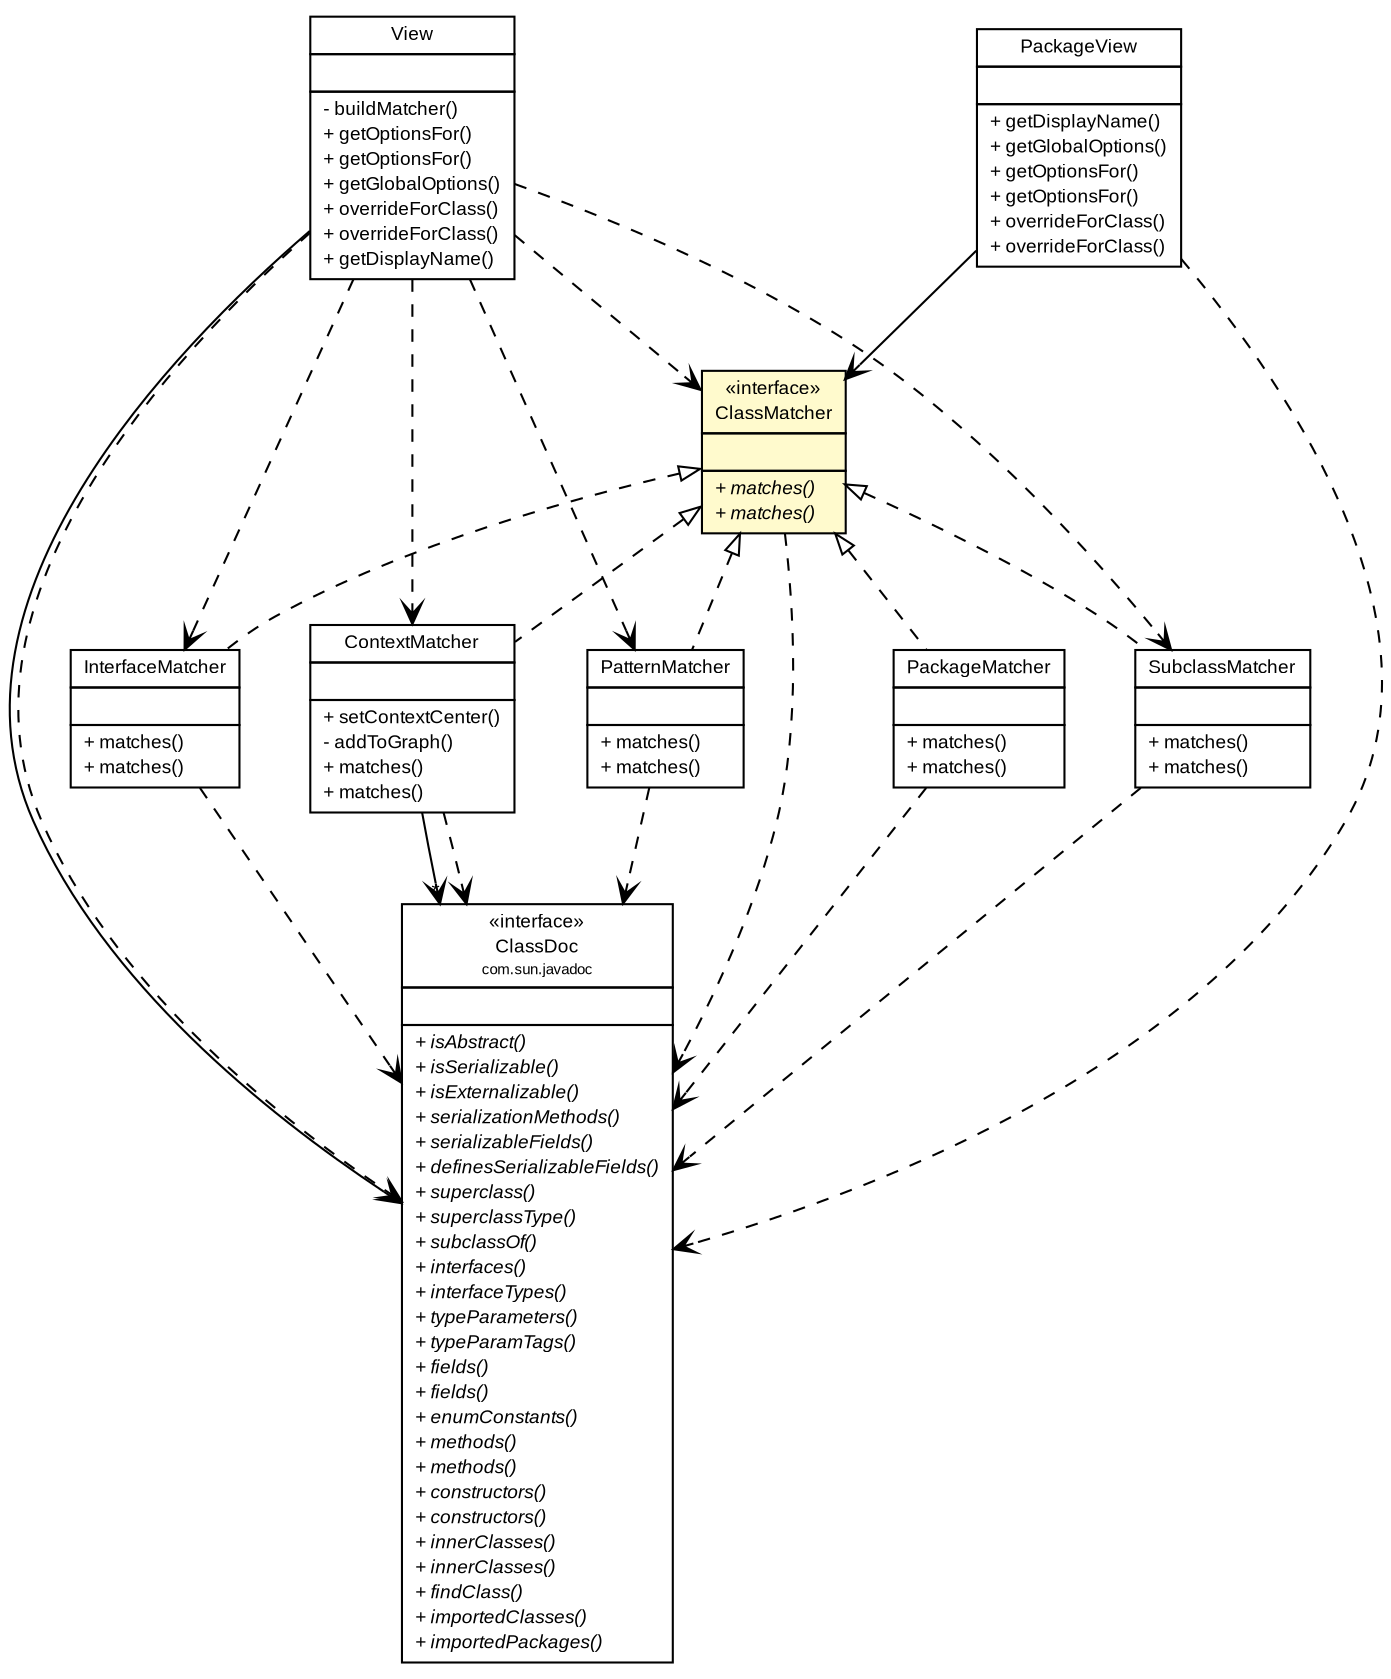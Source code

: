#!/usr/local/bin/dot
#
# Class diagram 
# Generated by UMLGraph version R5_7_2-23-gd0ede4 (http://www.spinellis.gr/umlgraph/)
#

digraph G {
	edge [fontname="arial",fontsize=10,labelfontname="arial",labelfontsize=10];
	node [fontname="arial",fontsize=10,shape=plaintext];
	nodesep=0.25;
	ranksep=0.5;
	// org.umlgraph.doclet.View
	c256 [label=<<table title="org.umlgraph.doclet.View" border="0" cellborder="1" cellspacing="0" cellpadding="2" port="p" href="./View.html" target="_parent">
		<tr><td><table border="0" cellspacing="0" cellpadding="1">
<tr><td align="center" balign="center"> View </td></tr>
		</table></td></tr>
		<tr><td><table border="0" cellspacing="0" cellpadding="1">
<tr><td align="left" balign="left">  </td></tr>
		</table></td></tr>
		<tr><td><table border="0" cellspacing="0" cellpadding="1">
<tr><td align="left" balign="left"> - buildMatcher() </td></tr>
<tr><td align="left" balign="left"> + getOptionsFor() </td></tr>
<tr><td align="left" balign="left"> + getOptionsFor() </td></tr>
<tr><td align="left" balign="left"> + getGlobalOptions() </td></tr>
<tr><td align="left" balign="left"> + overrideForClass() </td></tr>
<tr><td align="left" balign="left"> + overrideForClass() </td></tr>
<tr><td align="left" balign="left"> + getDisplayName() </td></tr>
		</table></td></tr>
		</table>>, URL="./View.html", fontname="arial", fontcolor="black", fontsize=9.0];
	// org.umlgraph.doclet.SubclassMatcher
	c261 [label=<<table title="org.umlgraph.doclet.SubclassMatcher" border="0" cellborder="1" cellspacing="0" cellpadding="2" port="p" href="./SubclassMatcher.html" target="_parent">
		<tr><td><table border="0" cellspacing="0" cellpadding="1">
<tr><td align="center" balign="center"> SubclassMatcher </td></tr>
		</table></td></tr>
		<tr><td><table border="0" cellspacing="0" cellpadding="1">
<tr><td align="left" balign="left">  </td></tr>
		</table></td></tr>
		<tr><td><table border="0" cellspacing="0" cellpadding="1">
<tr><td align="left" balign="left"> + matches() </td></tr>
<tr><td align="left" balign="left"> + matches() </td></tr>
		</table></td></tr>
		</table>>, URL="./SubclassMatcher.html", fontname="arial", fontcolor="black", fontsize=9.0];
	// org.umlgraph.doclet.PatternMatcher
	c267 [label=<<table title="org.umlgraph.doclet.PatternMatcher" border="0" cellborder="1" cellspacing="0" cellpadding="2" port="p" href="./PatternMatcher.html" target="_parent">
		<tr><td><table border="0" cellspacing="0" cellpadding="1">
<tr><td align="center" balign="center"> PatternMatcher </td></tr>
		</table></td></tr>
		<tr><td><table border="0" cellspacing="0" cellpadding="1">
<tr><td align="left" balign="left">  </td></tr>
		</table></td></tr>
		<tr><td><table border="0" cellspacing="0" cellpadding="1">
<tr><td align="left" balign="left"> + matches() </td></tr>
<tr><td align="left" balign="left"> + matches() </td></tr>
		</table></td></tr>
		</table>>, URL="./PatternMatcher.html", fontname="arial", fontcolor="black", fontsize=9.0];
	// org.umlgraph.doclet.PackageView
	c268 [label=<<table title="org.umlgraph.doclet.PackageView" border="0" cellborder="1" cellspacing="0" cellpadding="2" port="p" href="./PackageView.html" target="_parent">
		<tr><td><table border="0" cellspacing="0" cellpadding="1">
<tr><td align="center" balign="center"> PackageView </td></tr>
		</table></td></tr>
		<tr><td><table border="0" cellspacing="0" cellpadding="1">
<tr><td align="left" balign="left">  </td></tr>
		</table></td></tr>
		<tr><td><table border="0" cellspacing="0" cellpadding="1">
<tr><td align="left" balign="left"> + getDisplayName() </td></tr>
<tr><td align="left" balign="left"> + getGlobalOptions() </td></tr>
<tr><td align="left" balign="left"> + getOptionsFor() </td></tr>
<tr><td align="left" balign="left"> + getOptionsFor() </td></tr>
<tr><td align="left" balign="left"> + overrideForClass() </td></tr>
<tr><td align="left" balign="left"> + overrideForClass() </td></tr>
		</table></td></tr>
		</table>>, URL="./PackageView.html", fontname="arial", fontcolor="black", fontsize=9.0];
	// org.umlgraph.doclet.PackageMatcher
	c269 [label=<<table title="org.umlgraph.doclet.PackageMatcher" border="0" cellborder="1" cellspacing="0" cellpadding="2" port="p" href="./PackageMatcher.html" target="_parent">
		<tr><td><table border="0" cellspacing="0" cellpadding="1">
<tr><td align="center" balign="center"> PackageMatcher </td></tr>
		</table></td></tr>
		<tr><td><table border="0" cellspacing="0" cellpadding="1">
<tr><td align="left" balign="left">  </td></tr>
		</table></td></tr>
		<tr><td><table border="0" cellspacing="0" cellpadding="1">
<tr><td align="left" balign="left"> + matches() </td></tr>
<tr><td align="left" balign="left"> + matches() </td></tr>
		</table></td></tr>
		</table>>, URL="./PackageMatcher.html", fontname="arial", fontcolor="black", fontsize=9.0];
	// org.umlgraph.doclet.InterfaceMatcher
	c272 [label=<<table title="org.umlgraph.doclet.InterfaceMatcher" border="0" cellborder="1" cellspacing="0" cellpadding="2" port="p" href="./InterfaceMatcher.html" target="_parent">
		<tr><td><table border="0" cellspacing="0" cellpadding="1">
<tr><td align="center" balign="center"> InterfaceMatcher </td></tr>
		</table></td></tr>
		<tr><td><table border="0" cellspacing="0" cellpadding="1">
<tr><td align="left" balign="left">  </td></tr>
		</table></td></tr>
		<tr><td><table border="0" cellspacing="0" cellpadding="1">
<tr><td align="left" balign="left"> + matches() </td></tr>
<tr><td align="left" balign="left"> + matches() </td></tr>
		</table></td></tr>
		</table>>, URL="./InterfaceMatcher.html", fontname="arial", fontcolor="black", fontsize=9.0];
	// org.umlgraph.doclet.ContextMatcher
	c274 [label=<<table title="org.umlgraph.doclet.ContextMatcher" border="0" cellborder="1" cellspacing="0" cellpadding="2" port="p" href="./ContextMatcher.html" target="_parent">
		<tr><td><table border="0" cellspacing="0" cellpadding="1">
<tr><td align="center" balign="center"> ContextMatcher </td></tr>
		</table></td></tr>
		<tr><td><table border="0" cellspacing="0" cellpadding="1">
<tr><td align="left" balign="left">  </td></tr>
		</table></td></tr>
		<tr><td><table border="0" cellspacing="0" cellpadding="1">
<tr><td align="left" balign="left"> + setContextCenter() </td></tr>
<tr><td align="left" balign="left"> - addToGraph() </td></tr>
<tr><td align="left" balign="left"> + matches() </td></tr>
<tr><td align="left" balign="left"> + matches() </td></tr>
		</table></td></tr>
		</table>>, URL="./ContextMatcher.html", fontname="arial", fontcolor="black", fontsize=9.0];
	// org.umlgraph.doclet.ClassMatcher
	c277 [label=<<table title="org.umlgraph.doclet.ClassMatcher" border="0" cellborder="1" cellspacing="0" cellpadding="2" port="p" bgcolor="lemonChiffon" href="./ClassMatcher.html" target="_parent">
		<tr><td><table border="0" cellspacing="0" cellpadding="1">
<tr><td align="center" balign="center"> &#171;interface&#187; </td></tr>
<tr><td align="center" balign="center"> ClassMatcher </td></tr>
		</table></td></tr>
		<tr><td><table border="0" cellspacing="0" cellpadding="1">
<tr><td align="left" balign="left">  </td></tr>
		</table></td></tr>
		<tr><td><table border="0" cellspacing="0" cellpadding="1">
<tr><td align="left" balign="left"><font face="arial italic" point-size="9.0"> + matches() </font></td></tr>
<tr><td align="left" balign="left"><font face="arial italic" point-size="9.0"> + matches() </font></td></tr>
		</table></td></tr>
		</table>>, URL="./ClassMatcher.html", fontname="arial", fontcolor="black", fontsize=9.0];
	// org.umlgraph.doclet.View DEPEND org.umlgraph.doclet.ClassMatcher
	c256:p -> c277:p [taillabel="", label="", headlabel="", fontname="arial", fontcolor="black", fontsize=10.0, color="black", arrowhead=open, style=dashed];
	// org.umlgraph.doclet.View DEPEND org.umlgraph.doclet.InterfaceMatcher
	c256:p -> c272:p [taillabel="", label="", headlabel="", fontname="arial", fontcolor="black", fontsize=10.0, color="black", arrowhead=open, style=dashed];
	// org.umlgraph.doclet.View DEPEND org.umlgraph.doclet.PatternMatcher
	c256:p -> c267:p [taillabel="", label="", headlabel="", fontname="arial", fontcolor="black", fontsize=10.0, color="black", arrowhead=open, style=dashed];
	// org.umlgraph.doclet.View DEPEND org.umlgraph.doclet.SubclassMatcher
	c256:p -> c261:p [taillabel="", label="", headlabel="", fontname="arial", fontcolor="black", fontsize=10.0, color="black", arrowhead=open, style=dashed];
	// org.umlgraph.doclet.View DEPEND org.umlgraph.doclet.ContextMatcher
	c256:p -> c274:p [taillabel="", label="", headlabel="", fontname="arial", fontcolor="black", fontsize=10.0, color="black", arrowhead=open, style=dashed];
	//org.umlgraph.doclet.SubclassMatcher implements org.umlgraph.doclet.ClassMatcher
	c277:p -> c261:p [dir=back,arrowtail=empty,style=dashed];
	//org.umlgraph.doclet.PatternMatcher implements org.umlgraph.doclet.ClassMatcher
	c277:p -> c267:p [dir=back,arrowtail=empty,style=dashed];
	//org.umlgraph.doclet.PackageMatcher implements org.umlgraph.doclet.ClassMatcher
	c277:p -> c269:p [dir=back,arrowtail=empty,style=dashed];
	//org.umlgraph.doclet.InterfaceMatcher implements org.umlgraph.doclet.ClassMatcher
	c277:p -> c272:p [dir=back,arrowtail=empty,style=dashed];
	//org.umlgraph.doclet.ContextMatcher implements org.umlgraph.doclet.ClassMatcher
	c277:p -> c274:p [dir=back,arrowtail=empty,style=dashed];
	// org.umlgraph.doclet.View NAVASSOC com.sun.javadoc.ClassDoc
	c256:p -> c283:p [taillabel="", label="", headlabel="", fontname="arial", fontcolor="black", fontsize=10.0, color="black", arrowhead=open];
	// org.umlgraph.doclet.PackageView NAVASSOC org.umlgraph.doclet.ClassMatcher
	c268:p -> c277:p [taillabel="", label="", headlabel="", fontname="arial", fontcolor="black", fontsize=10.0, color="black", arrowhead=open];
	// org.umlgraph.doclet.ContextMatcher NAVASSOC com.sun.javadoc.ClassDoc
	c274:p -> c283:p [taillabel="", label="", headlabel="*", fontname="arial", fontcolor="black", fontsize=10.0, color="black", arrowhead=open];
	// org.umlgraph.doclet.View DEPEND com.sun.javadoc.ClassDoc
	c256:p -> c283:p [taillabel="", label="", headlabel="", fontname="arial", fontcolor="black", fontsize=10.0, color="black", arrowhead=open, style=dashed];
	// org.umlgraph.doclet.SubclassMatcher DEPEND com.sun.javadoc.ClassDoc
	c261:p -> c283:p [taillabel="", label="", headlabel="", fontname="arial", fontcolor="black", fontsize=10.0, color="black", arrowhead=open, style=dashed];
	// org.umlgraph.doclet.PatternMatcher DEPEND com.sun.javadoc.ClassDoc
	c267:p -> c283:p [taillabel="", label="", headlabel="", fontname="arial", fontcolor="black", fontsize=10.0, color="black", arrowhead=open, style=dashed];
	// org.umlgraph.doclet.PackageView DEPEND com.sun.javadoc.ClassDoc
	c268:p -> c283:p [taillabel="", label="", headlabel="", fontname="arial", fontcolor="black", fontsize=10.0, color="black", arrowhead=open, style=dashed];
	// org.umlgraph.doclet.PackageMatcher DEPEND com.sun.javadoc.ClassDoc
	c269:p -> c283:p [taillabel="", label="", headlabel="", fontname="arial", fontcolor="black", fontsize=10.0, color="black", arrowhead=open, style=dashed];
	// org.umlgraph.doclet.InterfaceMatcher DEPEND com.sun.javadoc.ClassDoc
	c272:p -> c283:p [taillabel="", label="", headlabel="", fontname="arial", fontcolor="black", fontsize=10.0, color="black", arrowhead=open, style=dashed];
	// org.umlgraph.doclet.ContextMatcher DEPEND com.sun.javadoc.ClassDoc
	c274:p -> c283:p [taillabel="", label="", headlabel="", fontname="arial", fontcolor="black", fontsize=10.0, color="black", arrowhead=open, style=dashed];
	// org.umlgraph.doclet.ClassMatcher DEPEND com.sun.javadoc.ClassDoc
	c277:p -> c283:p [taillabel="", label="", headlabel="", fontname="arial", fontcolor="black", fontsize=10.0, color="black", arrowhead=open, style=dashed];
	// com.sun.javadoc.ClassDoc
	c283 [label=<<table title="com.sun.javadoc.ClassDoc" border="0" cellborder="1" cellspacing="0" cellpadding="2" port="p" href="http://docs.oracle.com/javase/7/docs/jdk/api/javadoc/doclet/com/sun/javadoc/ClassDoc.html" target="_parent">
		<tr><td><table border="0" cellspacing="0" cellpadding="1">
<tr><td align="center" balign="center"> &#171;interface&#187; </td></tr>
<tr><td align="center" balign="center"> ClassDoc </td></tr>
<tr><td align="center" balign="center"><font point-size="7.0"> com.sun.javadoc </font></td></tr>
		</table></td></tr>
		<tr><td><table border="0" cellspacing="0" cellpadding="1">
<tr><td align="left" balign="left">  </td></tr>
		</table></td></tr>
		<tr><td><table border="0" cellspacing="0" cellpadding="1">
<tr><td align="left" balign="left"><font face="arial italic" point-size="9.0"> + isAbstract() </font></td></tr>
<tr><td align="left" balign="left"><font face="arial italic" point-size="9.0"> + isSerializable() </font></td></tr>
<tr><td align="left" balign="left"><font face="arial italic" point-size="9.0"> + isExternalizable() </font></td></tr>
<tr><td align="left" balign="left"><font face="arial italic" point-size="9.0"> + serializationMethods() </font></td></tr>
<tr><td align="left" balign="left"><font face="arial italic" point-size="9.0"> + serializableFields() </font></td></tr>
<tr><td align="left" balign="left"><font face="arial italic" point-size="9.0"> + definesSerializableFields() </font></td></tr>
<tr><td align="left" balign="left"><font face="arial italic" point-size="9.0"> + superclass() </font></td></tr>
<tr><td align="left" balign="left"><font face="arial italic" point-size="9.0"> + superclassType() </font></td></tr>
<tr><td align="left" balign="left"><font face="arial italic" point-size="9.0"> + subclassOf() </font></td></tr>
<tr><td align="left" balign="left"><font face="arial italic" point-size="9.0"> + interfaces() </font></td></tr>
<tr><td align="left" balign="left"><font face="arial italic" point-size="9.0"> + interfaceTypes() </font></td></tr>
<tr><td align="left" balign="left"><font face="arial italic" point-size="9.0"> + typeParameters() </font></td></tr>
<tr><td align="left" balign="left"><font face="arial italic" point-size="9.0"> + typeParamTags() </font></td></tr>
<tr><td align="left" balign="left"><font face="arial italic" point-size="9.0"> + fields() </font></td></tr>
<tr><td align="left" balign="left"><font face="arial italic" point-size="9.0"> + fields() </font></td></tr>
<tr><td align="left" balign="left"><font face="arial italic" point-size="9.0"> + enumConstants() </font></td></tr>
<tr><td align="left" balign="left"><font face="arial italic" point-size="9.0"> + methods() </font></td></tr>
<tr><td align="left" balign="left"><font face="arial italic" point-size="9.0"> + methods() </font></td></tr>
<tr><td align="left" balign="left"><font face="arial italic" point-size="9.0"> + constructors() </font></td></tr>
<tr><td align="left" balign="left"><font face="arial italic" point-size="9.0"> + constructors() </font></td></tr>
<tr><td align="left" balign="left"><font face="arial italic" point-size="9.0"> + innerClasses() </font></td></tr>
<tr><td align="left" balign="left"><font face="arial italic" point-size="9.0"> + innerClasses() </font></td></tr>
<tr><td align="left" balign="left"><font face="arial italic" point-size="9.0"> + findClass() </font></td></tr>
<tr><td align="left" balign="left"><font face="arial italic" point-size="9.0"> + importedClasses() </font></td></tr>
<tr><td align="left" balign="left"><font face="arial italic" point-size="9.0"> + importedPackages() </font></td></tr>
		</table></td></tr>
		</table>>, URL="http://docs.oracle.com/javase/7/docs/jdk/api/javadoc/doclet/com/sun/javadoc/ClassDoc.html", fontname="arial", fontcolor="black", fontsize=9.0];
}

